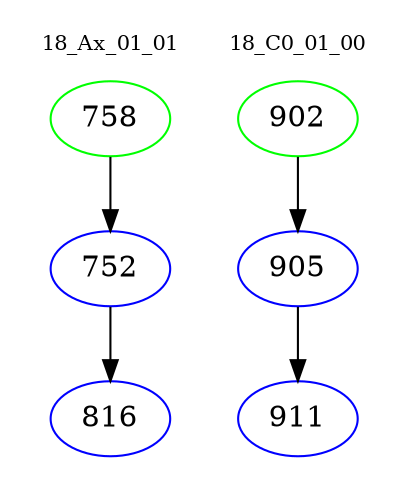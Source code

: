 digraph{
subgraph cluster_0 {
color = white
label = "18_Ax_01_01";
fontsize=10;
T0_758 [label="758", color="green"]
T0_758 -> T0_752 [color="black"]
T0_752 [label="752", color="blue"]
T0_752 -> T0_816 [color="black"]
T0_816 [label="816", color="blue"]
}
subgraph cluster_1 {
color = white
label = "18_C0_01_00";
fontsize=10;
T1_902 [label="902", color="green"]
T1_902 -> T1_905 [color="black"]
T1_905 [label="905", color="blue"]
T1_905 -> T1_911 [color="black"]
T1_911 [label="911", color="blue"]
}
}
